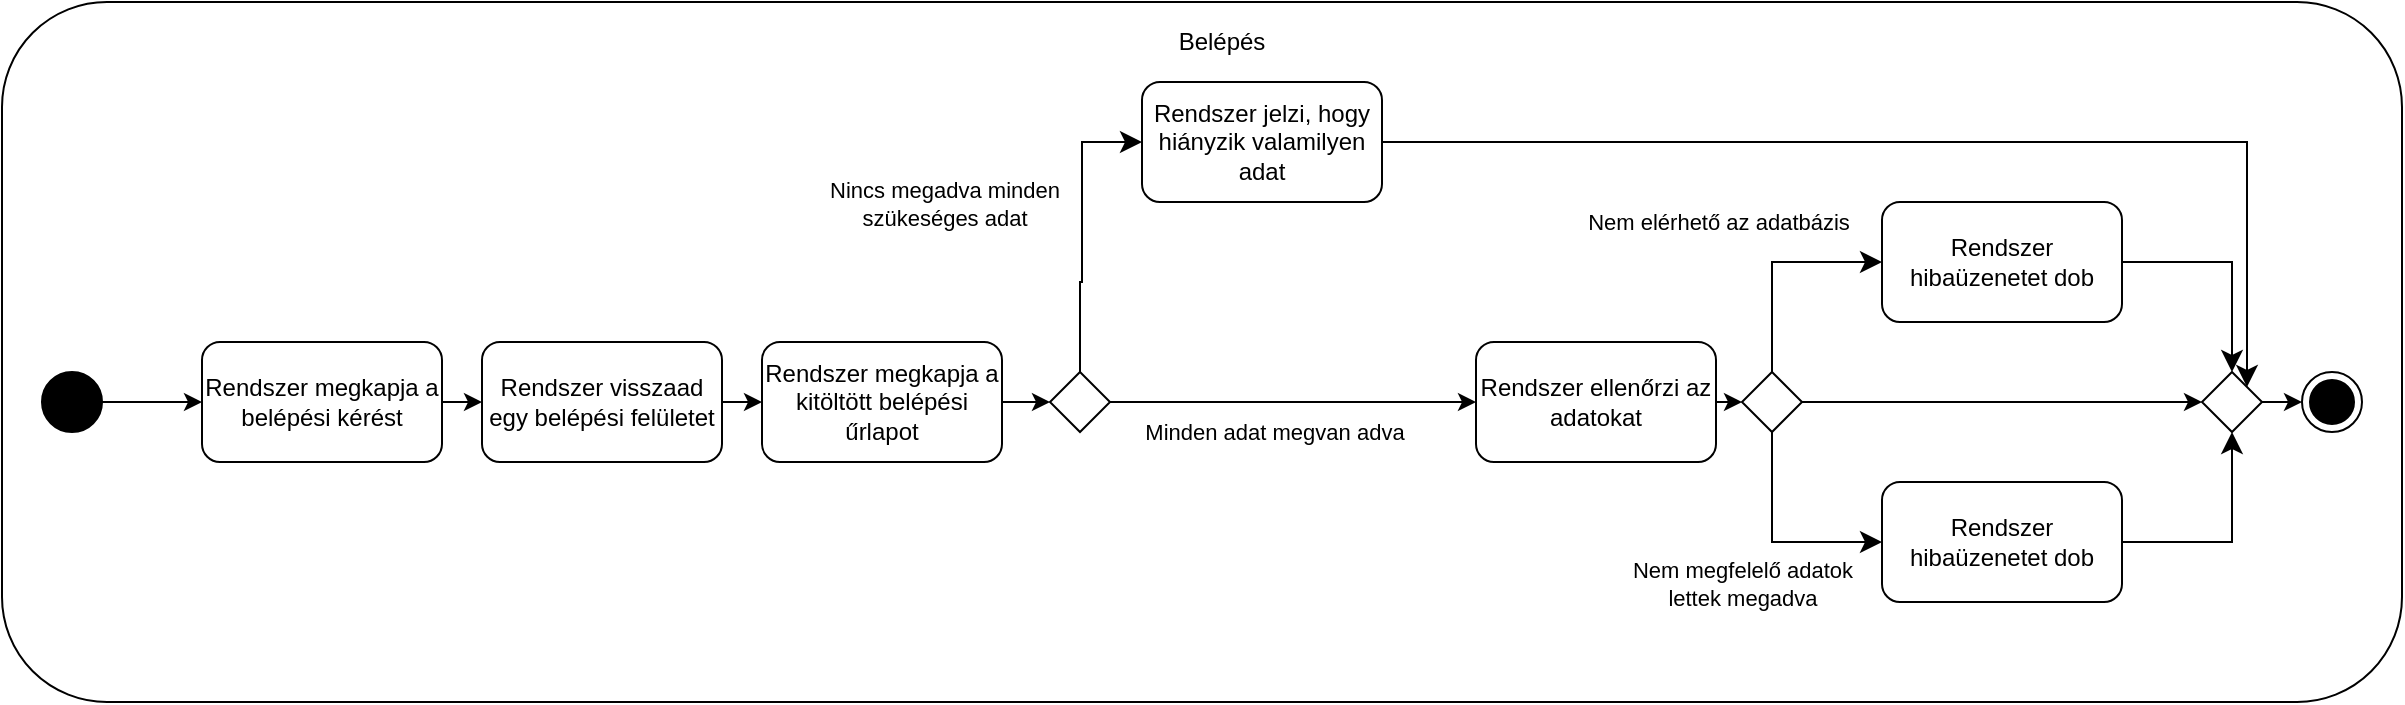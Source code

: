 <mxfile version="21.8.2" type="github">
  <diagram name="1 oldal" id="A5lsXJry7dlUo_Qo3VN9">
    <mxGraphModel dx="2034" dy="2257" grid="1" gridSize="10" guides="1" tooltips="1" connect="1" arrows="1" fold="1" page="1" pageScale="1" pageWidth="1654" pageHeight="2336" math="0" shadow="0">
      <root>
        <mxCell id="0" />
        <mxCell id="1" parent="0" />
        <mxCell id="PKvca1slZynbOJYqbTlJ-1" value="" style="rounded=1;whiteSpace=wrap;html=1;" parent="1" vertex="1">
          <mxGeometry x="30" y="30" width="1200" height="350" as="geometry" />
        </mxCell>
        <mxCell id="PKvca1slZynbOJYqbTlJ-4" value="Belépés" style="text;html=1;strokeColor=none;fillColor=none;align=center;verticalAlign=middle;whiteSpace=wrap;rounded=0;" parent="1" vertex="1">
          <mxGeometry x="590" y="30" width="100" height="40" as="geometry" />
        </mxCell>
        <mxCell id="PKvca1slZynbOJYqbTlJ-5" value="" style="ellipse;fillColor=strokeColor;html=1;" parent="1" vertex="1">
          <mxGeometry x="50" y="215" width="30" height="30" as="geometry" />
        </mxCell>
        <mxCell id="PKvca1slZynbOJYqbTlJ-6" value="" style="endArrow=classic;html=1;rounded=0;exitX=1;exitY=0.5;exitDx=0;exitDy=0;entryX=0;entryY=0.5;entryDx=0;entryDy=0;" parent="1" source="PKvca1slZynbOJYqbTlJ-5" target="PKvca1slZynbOJYqbTlJ-7" edge="1">
          <mxGeometry width="50" height="50" relative="1" as="geometry">
            <mxPoint x="300" y="390" as="sourcePoint" />
            <mxPoint x="230" y="360" as="targetPoint" />
          </mxGeometry>
        </mxCell>
        <mxCell id="PKvca1slZynbOJYqbTlJ-7" value="Rendszer megkapja a belépési kérést" style="rounded=1;whiteSpace=wrap;html=1;" parent="1" vertex="1">
          <mxGeometry x="130" y="200" width="120" height="60" as="geometry" />
        </mxCell>
        <mxCell id="PKvca1slZynbOJYqbTlJ-8" value="Rendszer visszaad egy belépési felületet" style="rounded=1;whiteSpace=wrap;html=1;" parent="1" vertex="1">
          <mxGeometry x="270" y="200" width="120" height="60" as="geometry" />
        </mxCell>
        <mxCell id="PKvca1slZynbOJYqbTlJ-9" value="" style="endArrow=classic;html=1;rounded=0;exitX=1;exitY=0.5;exitDx=0;exitDy=0;entryX=0;entryY=0.5;entryDx=0;entryDy=0;" parent="1" source="PKvca1slZynbOJYqbTlJ-7" target="PKvca1slZynbOJYqbTlJ-8" edge="1">
          <mxGeometry width="50" height="50" relative="1" as="geometry">
            <mxPoint x="100" y="240" as="sourcePoint" />
            <mxPoint x="160" y="240" as="targetPoint" />
          </mxGeometry>
        </mxCell>
        <mxCell id="PKvca1slZynbOJYqbTlJ-10" value="Rendszer megkapja a kitöltött belépési űrlapot" style="rounded=1;whiteSpace=wrap;html=1;" parent="1" vertex="1">
          <mxGeometry x="410" y="200" width="120" height="60" as="geometry" />
        </mxCell>
        <mxCell id="PKvca1slZynbOJYqbTlJ-11" value="" style="endArrow=classic;html=1;rounded=0;exitX=1;exitY=0.5;exitDx=0;exitDy=0;entryX=0;entryY=0.5;entryDx=0;entryDy=0;" parent="1" source="PKvca1slZynbOJYqbTlJ-8" target="PKvca1slZynbOJYqbTlJ-10" edge="1">
          <mxGeometry width="50" height="50" relative="1" as="geometry">
            <mxPoint x="440" y="390" as="sourcePoint" />
            <mxPoint x="490" y="340" as="targetPoint" />
          </mxGeometry>
        </mxCell>
        <mxCell id="PKvca1slZynbOJYqbTlJ-12" value="Rendszer ellenőrzi az adatokat" style="rounded=1;whiteSpace=wrap;html=1;" parent="1" vertex="1">
          <mxGeometry x="767" y="200" width="120" height="60" as="geometry" />
        </mxCell>
        <mxCell id="PKvca1slZynbOJYqbTlJ-14" value="" style="ellipse;html=1;shape=endState;fillColor=strokeColor;" parent="1" vertex="1">
          <mxGeometry x="1180" y="215" width="30" height="30" as="geometry" />
        </mxCell>
        <mxCell id="KR95v1TRmi0__CUm9b0t-2" value="" style="rhombus;whiteSpace=wrap;html=1;" vertex="1" parent="1">
          <mxGeometry x="900" y="215" width="30" height="30" as="geometry" />
        </mxCell>
        <mxCell id="KR95v1TRmi0__CUm9b0t-4" value="Rendszer hibaüzenetet dob" style="rounded=1;whiteSpace=wrap;html=1;" vertex="1" parent="1">
          <mxGeometry x="970" y="130" width="120" height="60" as="geometry" />
        </mxCell>
        <mxCell id="KR95v1TRmi0__CUm9b0t-5" value="Rendszer hibaüzenetet dob" style="rounded=1;whiteSpace=wrap;html=1;" vertex="1" parent="1">
          <mxGeometry x="970" y="270" width="120" height="60" as="geometry" />
        </mxCell>
        <mxCell id="KR95v1TRmi0__CUm9b0t-6" value="" style="edgeStyle=segmentEdgeStyle;endArrow=classic;html=1;curved=0;rounded=0;endSize=8;startSize=8;exitX=0.5;exitY=0;exitDx=0;exitDy=0;entryX=0;entryY=0.5;entryDx=0;entryDy=0;" edge="1" parent="1" source="KR95v1TRmi0__CUm9b0t-2" target="KR95v1TRmi0__CUm9b0t-4">
          <mxGeometry width="50" height="50" relative="1" as="geometry">
            <mxPoint x="800" y="530" as="sourcePoint" />
            <mxPoint x="850" y="480" as="targetPoint" />
            <Array as="points">
              <mxPoint x="915" y="160" />
            </Array>
          </mxGeometry>
        </mxCell>
        <mxCell id="KR95v1TRmi0__CUm9b0t-31" value="Nem elérhető az adatbázis" style="edgeLabel;html=1;align=center;verticalAlign=middle;resizable=0;points=[];" vertex="1" connectable="0" parent="KR95v1TRmi0__CUm9b0t-6">
          <mxGeometry x="0.097" y="-3" relative="1" as="geometry">
            <mxPoint x="-33" y="-23" as="offset" />
          </mxGeometry>
        </mxCell>
        <mxCell id="KR95v1TRmi0__CUm9b0t-7" value="" style="edgeStyle=segmentEdgeStyle;endArrow=classic;html=1;curved=0;rounded=0;endSize=8;startSize=8;exitX=0.5;exitY=1;exitDx=0;exitDy=0;entryX=0;entryY=0.5;entryDx=0;entryDy=0;" edge="1" parent="1" source="KR95v1TRmi0__CUm9b0t-2" target="KR95v1TRmi0__CUm9b0t-5">
          <mxGeometry width="50" height="50" relative="1" as="geometry">
            <mxPoint x="875" y="385" as="sourcePoint" />
            <mxPoint x="930" y="330" as="targetPoint" />
            <Array as="points">
              <mxPoint x="915" y="300" />
            </Array>
          </mxGeometry>
        </mxCell>
        <mxCell id="KR95v1TRmi0__CUm9b0t-32" value="Nem megfelelő adatok&lt;br&gt;lettek megadva" style="edgeLabel;html=1;align=center;verticalAlign=middle;resizable=0;points=[];" vertex="1" connectable="0" parent="KR95v1TRmi0__CUm9b0t-7">
          <mxGeometry x="-0.357" y="4" relative="1" as="geometry">
            <mxPoint x="-19" y="40" as="offset" />
          </mxGeometry>
        </mxCell>
        <mxCell id="KR95v1TRmi0__CUm9b0t-8" value="" style="edgeStyle=segmentEdgeStyle;endArrow=classic;html=1;curved=0;rounded=0;endSize=8;startSize=8;exitX=1;exitY=0.5;exitDx=0;exitDy=0;entryX=0.5;entryY=0;entryDx=0;entryDy=0;" edge="1" parent="1" source="KR95v1TRmi0__CUm9b0t-4" target="KR95v1TRmi0__CUm9b0t-9">
          <mxGeometry width="50" height="50" relative="1" as="geometry">
            <mxPoint x="850" y="530" as="sourcePoint" />
            <mxPoint x="900" y="480" as="targetPoint" />
          </mxGeometry>
        </mxCell>
        <mxCell id="KR95v1TRmi0__CUm9b0t-9" value="" style="rhombus;whiteSpace=wrap;html=1;" vertex="1" parent="1">
          <mxGeometry x="1130" y="215" width="30" height="30" as="geometry" />
        </mxCell>
        <mxCell id="KR95v1TRmi0__CUm9b0t-13" value="" style="edgeStyle=segmentEdgeStyle;endArrow=classic;html=1;curved=0;rounded=0;endSize=8;startSize=8;exitX=1;exitY=0.5;exitDx=0;exitDy=0;entryX=0.5;entryY=1;entryDx=0;entryDy=0;" edge="1" parent="1" source="KR95v1TRmi0__CUm9b0t-5" target="KR95v1TRmi0__CUm9b0t-9">
          <mxGeometry width="50" height="50" relative="1" as="geometry">
            <mxPoint x="980" y="530" as="sourcePoint" />
            <mxPoint x="1030" y="480" as="targetPoint" />
          </mxGeometry>
        </mxCell>
        <mxCell id="KR95v1TRmi0__CUm9b0t-16" value="" style="rhombus;whiteSpace=wrap;html=1;" vertex="1" parent="1">
          <mxGeometry x="554" y="215" width="30" height="30" as="geometry" />
        </mxCell>
        <mxCell id="KR95v1TRmi0__CUm9b0t-17" value="" style="endArrow=classic;html=1;rounded=0;exitX=1;exitY=0.5;exitDx=0;exitDy=0;entryX=0;entryY=0.5;entryDx=0;entryDy=0;" edge="1" parent="1" source="PKvca1slZynbOJYqbTlJ-10" target="KR95v1TRmi0__CUm9b0t-16">
          <mxGeometry width="50" height="50" relative="1" as="geometry">
            <mxPoint x="680" y="530" as="sourcePoint" />
            <mxPoint x="730" y="480" as="targetPoint" />
          </mxGeometry>
        </mxCell>
        <mxCell id="KR95v1TRmi0__CUm9b0t-18" value="Rendszer jelzi, hogy hiányzik valamilyen adat" style="rounded=1;whiteSpace=wrap;html=1;" vertex="1" parent="1">
          <mxGeometry x="600" y="70" width="120" height="60" as="geometry" />
        </mxCell>
        <mxCell id="KR95v1TRmi0__CUm9b0t-20" value="" style="edgeStyle=segmentEdgeStyle;endArrow=classic;html=1;curved=0;rounded=0;endSize=8;startSize=8;exitX=0.5;exitY=0;exitDx=0;exitDy=0;entryX=0;entryY=0.5;entryDx=0;entryDy=0;" edge="1" parent="1" source="KR95v1TRmi0__CUm9b0t-16" target="KR95v1TRmi0__CUm9b0t-18">
          <mxGeometry width="50" height="50" relative="1" as="geometry">
            <mxPoint x="555" y="435" as="sourcePoint" />
            <mxPoint x="610" y="380" as="targetPoint" />
            <Array as="points">
              <mxPoint x="570" y="170" />
            </Array>
          </mxGeometry>
        </mxCell>
        <mxCell id="KR95v1TRmi0__CUm9b0t-23" value="Nincs megadva minden&lt;br&gt;szükeséges adat" style="edgeLabel;html=1;align=center;verticalAlign=middle;resizable=0;points=[];" vertex="1" connectable="0" parent="KR95v1TRmi0__CUm9b0t-20">
          <mxGeometry x="-0.293" y="-4" relative="1" as="geometry">
            <mxPoint x="-73" y="-34" as="offset" />
          </mxGeometry>
        </mxCell>
        <mxCell id="KR95v1TRmi0__CUm9b0t-21" value="" style="edgeStyle=segmentEdgeStyle;endArrow=classic;html=1;curved=0;rounded=0;endSize=8;startSize=8;exitX=1;exitY=0.5;exitDx=0;exitDy=0;entryX=1;entryY=0;entryDx=0;entryDy=0;" edge="1" parent="1" source="KR95v1TRmi0__CUm9b0t-18" target="KR95v1TRmi0__CUm9b0t-9">
          <mxGeometry width="50" height="50" relative="1" as="geometry">
            <mxPoint x="579" y="225" as="sourcePoint" />
            <mxPoint x="610" y="180" as="targetPoint" />
            <Array as="points">
              <mxPoint x="720" y="100" />
              <mxPoint x="1153" y="100" />
            </Array>
          </mxGeometry>
        </mxCell>
        <mxCell id="KR95v1TRmi0__CUm9b0t-24" value="" style="endArrow=classic;html=1;rounded=0;exitX=1;exitY=0.5;exitDx=0;exitDy=0;entryX=0;entryY=0.5;entryDx=0;entryDy=0;" edge="1" parent="1" source="KR95v1TRmi0__CUm9b0t-16" target="PKvca1slZynbOJYqbTlJ-12">
          <mxGeometry width="50" height="50" relative="1" as="geometry">
            <mxPoint x="680" y="530" as="sourcePoint" />
            <mxPoint x="720" y="230" as="targetPoint" />
          </mxGeometry>
        </mxCell>
        <mxCell id="KR95v1TRmi0__CUm9b0t-25" value="Minden adat megvan adva" style="edgeLabel;html=1;align=center;verticalAlign=middle;resizable=0;points=[];" vertex="1" connectable="0" parent="KR95v1TRmi0__CUm9b0t-24">
          <mxGeometry x="-0.329" relative="1" as="geometry">
            <mxPoint x="20" y="15" as="offset" />
          </mxGeometry>
        </mxCell>
        <mxCell id="KR95v1TRmi0__CUm9b0t-28" value="" style="endArrow=classic;html=1;rounded=0;exitX=1;exitY=0.5;exitDx=0;exitDy=0;entryX=0;entryY=0.5;entryDx=0;entryDy=0;" edge="1" parent="1" source="KR95v1TRmi0__CUm9b0t-9" target="PKvca1slZynbOJYqbTlJ-14">
          <mxGeometry width="50" height="50" relative="1" as="geometry">
            <mxPoint x="680" y="530" as="sourcePoint" />
            <mxPoint x="730" y="480" as="targetPoint" />
          </mxGeometry>
        </mxCell>
        <mxCell id="KR95v1TRmi0__CUm9b0t-29" value="" style="endArrow=classic;html=1;rounded=0;exitX=1;exitY=0.5;exitDx=0;exitDy=0;entryX=0;entryY=0.5;entryDx=0;entryDy=0;" edge="1" parent="1" source="PKvca1slZynbOJYqbTlJ-12" target="KR95v1TRmi0__CUm9b0t-2">
          <mxGeometry width="50" height="50" relative="1" as="geometry">
            <mxPoint x="680" y="530" as="sourcePoint" />
            <mxPoint x="730" y="480" as="targetPoint" />
          </mxGeometry>
        </mxCell>
        <mxCell id="KR95v1TRmi0__CUm9b0t-30" value="" style="endArrow=classic;html=1;rounded=0;exitX=1;exitY=0.5;exitDx=0;exitDy=0;entryX=0;entryY=0.5;entryDx=0;entryDy=0;" edge="1" parent="1" source="KR95v1TRmi0__CUm9b0t-2" target="KR95v1TRmi0__CUm9b0t-9">
          <mxGeometry width="50" height="50" relative="1" as="geometry">
            <mxPoint x="680" y="530" as="sourcePoint" />
            <mxPoint x="730" y="480" as="targetPoint" />
          </mxGeometry>
        </mxCell>
      </root>
    </mxGraphModel>
  </diagram>
</mxfile>
